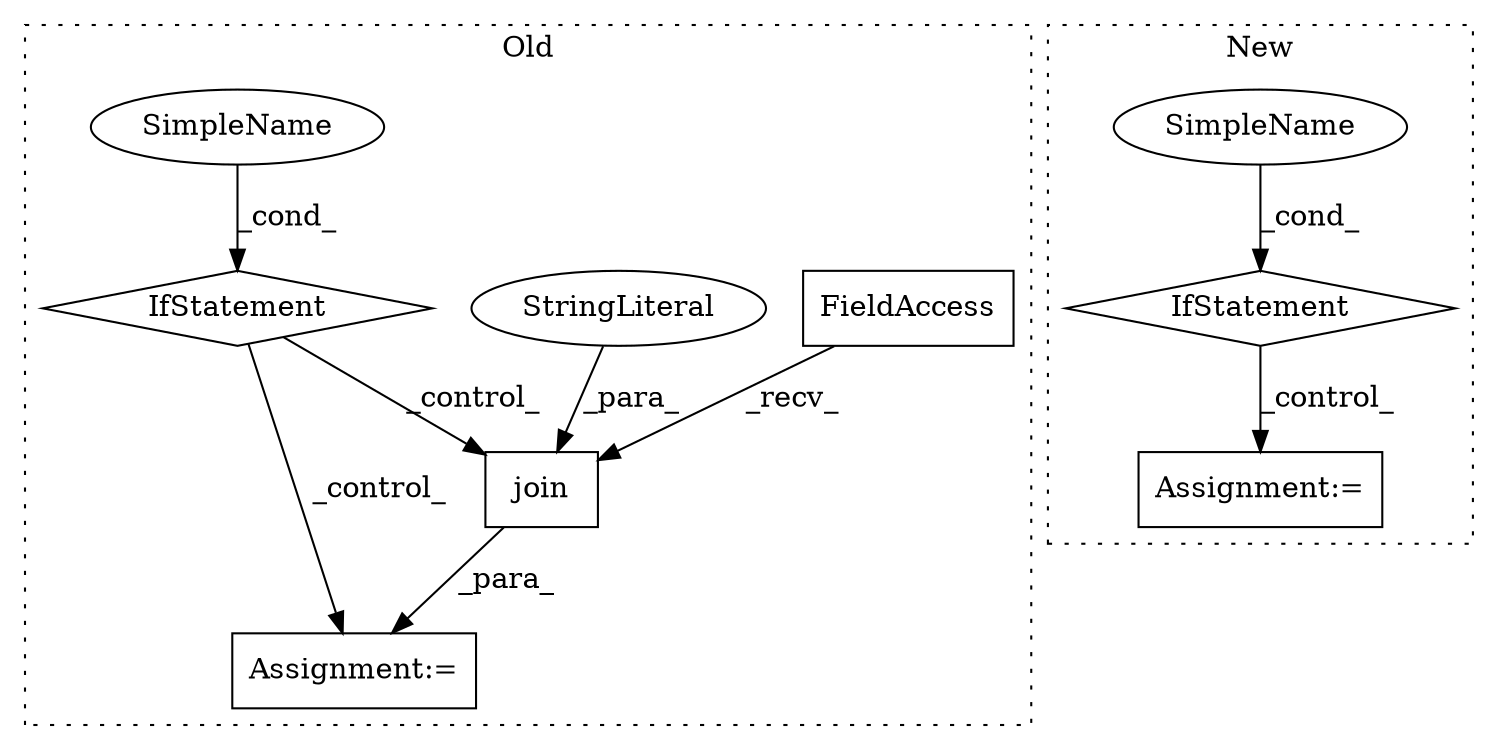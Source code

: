 digraph G {
subgraph cluster0 {
1 [label="join" a="32" s="1891,1946" l="5,1" shape="box"];
3 [label="FieldAccess" a="22" s="1883" l="7" shape="box"];
4 [label="StringLiteral" a="45" s="1939" l="7" shape="ellipse"];
5 [label="Assignment:=" a="7" s="1882" l="1" shape="box"];
6 [label="SimpleName" a="42" s="1857" l="6" shape="ellipse"];
7 [label="IfStatement" a="25" s="1853,1863" l="4,2" shape="diamond"];
label = "Old";
style="dotted";
}
subgraph cluster1 {
2 [label="IfStatement" a="25" s="2077,2087" l="4,2" shape="diamond"];
8 [label="Assignment:=" a="7" s="2102" l="1" shape="box"];
9 [label="SimpleName" a="42" s="2081" l="6" shape="ellipse"];
label = "New";
style="dotted";
}
1 -> 5 [label="_para_"];
2 -> 8 [label="_control_"];
3 -> 1 [label="_recv_"];
4 -> 1 [label="_para_"];
6 -> 7 [label="_cond_"];
7 -> 5 [label="_control_"];
7 -> 1 [label="_control_"];
9 -> 2 [label="_cond_"];
}